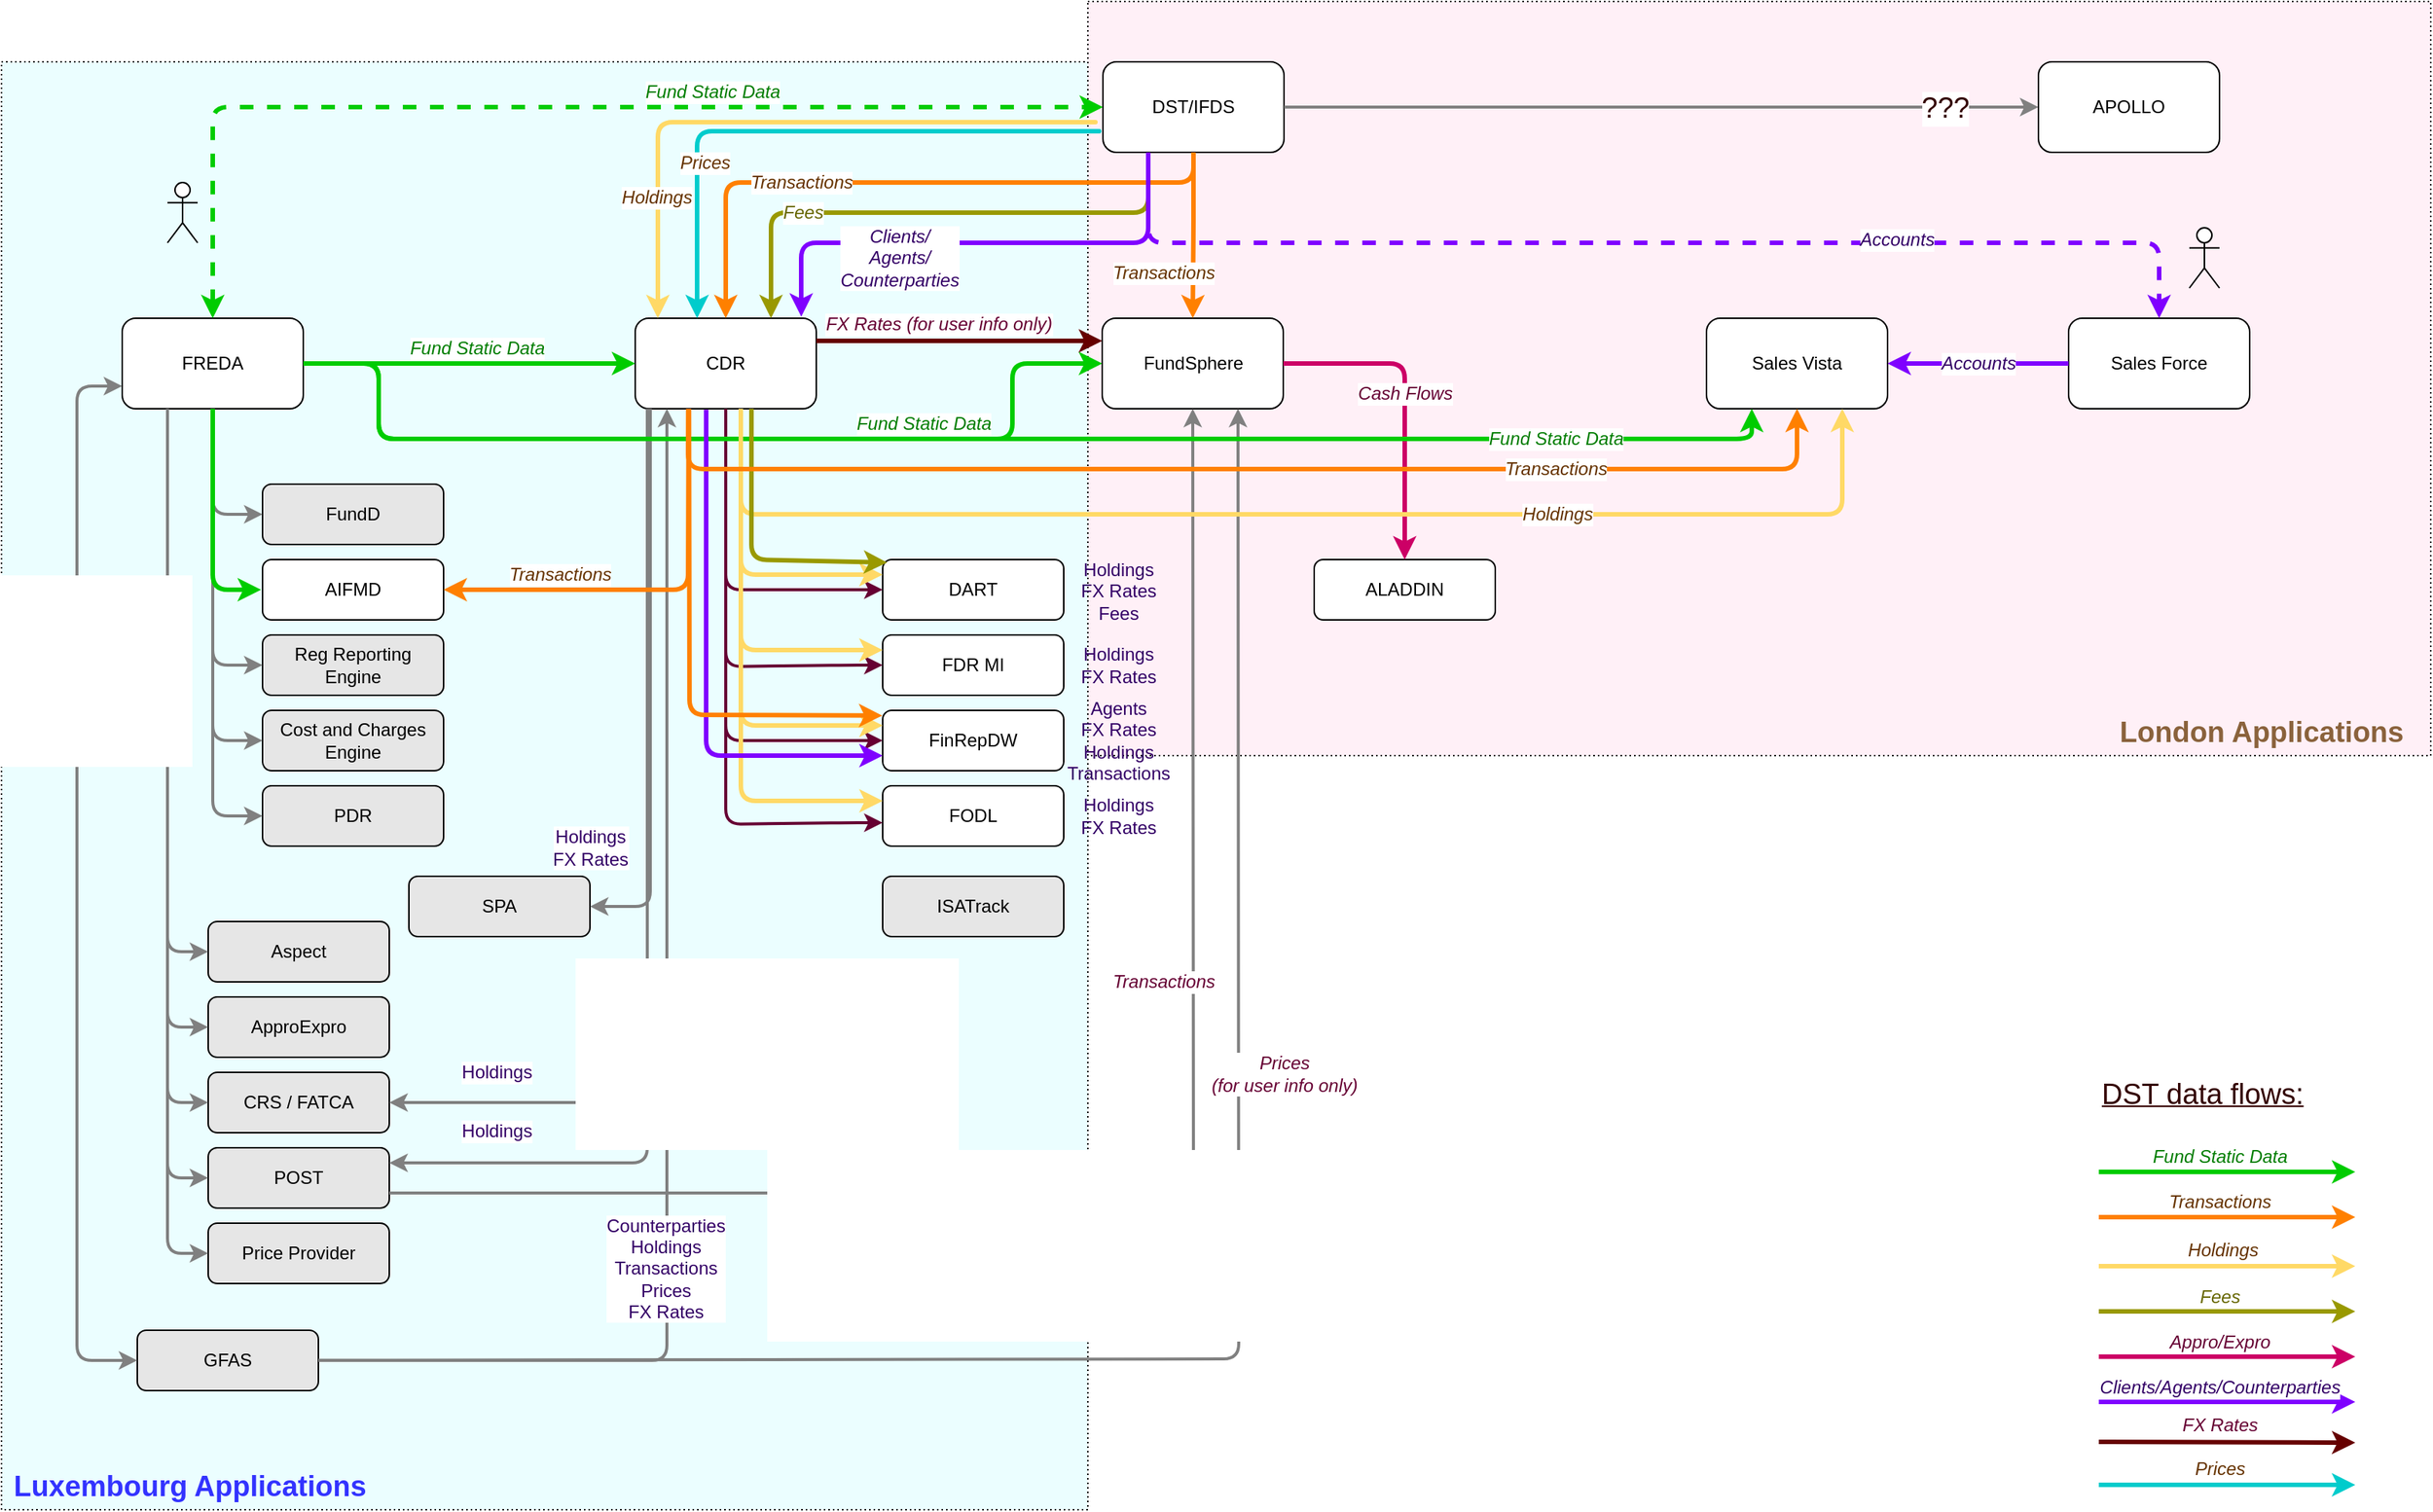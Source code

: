 <mxfile version="11.1.4" type="github"><diagram id="7fvoT28TaTPo_3J3xICQ" name="Page-1"><mxGraphModel dx="1422" dy="747" grid="1" gridSize="10" guides="1" tooltips="1" connect="1" arrows="1" fold="1" page="1" pageScale="1" pageWidth="1654" pageHeight="1169" math="0" shadow="0"><root><mxCell id="0"/><mxCell id="1" parent="0"/><mxCell id="Eq2QitUkcEysFyVt-IN0-27" value="" style="rounded=0;whiteSpace=wrap;html=1;labelBackgroundColor=none;fillColor=#FFF0F7;dashed=1;dashPattern=1 2;align=left;" parent="1" vertex="1"><mxGeometry x="750" width="890" height="500" as="geometry"/></mxCell><mxCell id="Eq2QitUkcEysFyVt-IN0-16" value="" style="rounded=0;whiteSpace=wrap;html=1;labelBackgroundColor=none;fillColor=#EBFEFF;dashed=1;dashPattern=1 2;align=left;" parent="1" vertex="1"><mxGeometry x="30" y="40" width="720" height="960" as="geometry"/></mxCell><mxCell id="8V5D3PlpVcLrM9JH51gs-1" value="DST/IFDS" style="rounded=1;whiteSpace=wrap;html=1;" parent="1" vertex="1"><mxGeometry x="760" y="40" width="120" height="60" as="geometry"/></mxCell><mxCell id="8V5D3PlpVcLrM9JH51gs-2" value="FREDA" style="rounded=1;whiteSpace=wrap;html=1;" parent="1" vertex="1"><mxGeometry x="110" y="210" width="120" height="60" as="geometry"/></mxCell><mxCell id="8V5D3PlpVcLrM9JH51gs-3" value="CDR" style="rounded=1;whiteSpace=wrap;html=1;" parent="1" vertex="1"><mxGeometry x="450" y="210" width="120" height="60" as="geometry"/></mxCell><mxCell id="8V5D3PlpVcLrM9JH51gs-4" value="FundSphere" style="rounded=1;whiteSpace=wrap;html=1;" parent="1" vertex="1"><mxGeometry x="759.5" y="210" width="120" height="60" as="geometry"/></mxCell><mxCell id="8V5D3PlpVcLrM9JH51gs-5" value="Sales Vista" style="rounded=1;whiteSpace=wrap;html=1;" parent="1" vertex="1"><mxGeometry x="1160" y="210" width="120" height="60" as="geometry"/></mxCell><mxCell id="8V5D3PlpVcLrM9JH51gs-8" value="" style="endArrow=classic;html=1;strokeColor=#00CC00;strokeWidth=3;" parent="1" edge="1"><mxGeometry width="50" height="50" relative="1" as="geometry"><mxPoint x="1420" y="776" as="sourcePoint"/><mxPoint x="1590" y="776" as="targetPoint"/></mxGeometry></mxCell><mxCell id="8V5D3PlpVcLrM9JH51gs-9" value="Fund Static Data" style="text;html=1;resizable=0;points=[];align=center;verticalAlign=middle;labelBackgroundColor=#ffffff;fontColor=#007D00;fontStyle=2" parent="8V5D3PlpVcLrM9JH51gs-8" vertex="1" connectable="0"><mxGeometry x="0.396" y="6" relative="1" as="geometry"><mxPoint x="-39" y="-4" as="offset"/></mxGeometry></mxCell><mxCell id="8V5D3PlpVcLrM9JH51gs-10" value="" style="endArrow=classic;html=1;strokeColor=#00CC00;strokeWidth=3;entryX=0;entryY=0.5;entryDx=0;entryDy=0;exitX=0.5;exitY=0;exitDx=0;exitDy=0;startArrow=classic;startFill=1;dashed=1;" parent="1" source="8V5D3PlpVcLrM9JH51gs-2" target="8V5D3PlpVcLrM9JH51gs-1" edge="1"><mxGeometry width="50" height="50" relative="1" as="geometry"><mxPoint x="210" y="80" as="sourcePoint"/><mxPoint x="380" y="80" as="targetPoint"/><Array as="points"><mxPoint x="170" y="70"/></Array></mxGeometry></mxCell><mxCell id="8V5D3PlpVcLrM9JH51gs-11" value="Fund Static Data" style="text;html=1;resizable=0;points=[];align=center;verticalAlign=middle;labelBackgroundColor=#ffffff;fontColor=#007D00;fontStyle=2" parent="8V5D3PlpVcLrM9JH51gs-10" vertex="1" connectable="0"><mxGeometry x="0.396" y="6" relative="1" as="geometry"><mxPoint x="-39" y="-4" as="offset"/></mxGeometry></mxCell><mxCell id="8V5D3PlpVcLrM9JH51gs-12" value="" style="endArrow=classic;html=1;strokeColor=#FF8000;strokeWidth=3;" parent="1" edge="1"><mxGeometry width="50" height="50" relative="1" as="geometry"><mxPoint x="1420" y="806" as="sourcePoint"/><mxPoint x="1590" y="806" as="targetPoint"/></mxGeometry></mxCell><mxCell id="8V5D3PlpVcLrM9JH51gs-13" value="Transactions" style="text;html=1;resizable=0;points=[];align=center;verticalAlign=middle;labelBackgroundColor=#ffffff;fontColor=#663300;fontStyle=2" parent="8V5D3PlpVcLrM9JH51gs-12" vertex="1" connectable="0"><mxGeometry x="0.396" y="6" relative="1" as="geometry"><mxPoint x="-39" y="-4" as="offset"/></mxGeometry></mxCell><mxCell id="8V5D3PlpVcLrM9JH51gs-14" value="" style="endArrow=classic;html=1;strokeColor=#999900;strokeWidth=3;" parent="1" edge="1"><mxGeometry width="50" height="50" relative="1" as="geometry"><mxPoint x="1420" y="868.5" as="sourcePoint"/><mxPoint x="1590" y="868.5" as="targetPoint"/></mxGeometry></mxCell><mxCell id="8V5D3PlpVcLrM9JH51gs-15" value="Fees" style="text;html=1;resizable=0;points=[];align=center;verticalAlign=middle;labelBackgroundColor=#ffffff;fontColor=#666600;fontStyle=2" parent="8V5D3PlpVcLrM9JH51gs-14" vertex="1" connectable="0"><mxGeometry x="0.396" y="6" relative="1" as="geometry"><mxPoint x="-39" y="-4" as="offset"/></mxGeometry></mxCell><mxCell id="8V5D3PlpVcLrM9JH51gs-16" value="" style="endArrow=classic;html=1;strokeColor=#CC0066;strokeWidth=3;" parent="1" edge="1"><mxGeometry width="50" height="50" relative="1" as="geometry"><mxPoint x="1420" y="898.5" as="sourcePoint"/><mxPoint x="1590" y="898.5" as="targetPoint"/></mxGeometry></mxCell><mxCell id="8V5D3PlpVcLrM9JH51gs-17" value="Appro/Expro" style="text;html=1;resizable=0;points=[];align=center;verticalAlign=middle;labelBackgroundColor=#ffffff;fontColor=#660033;fontStyle=2" parent="8V5D3PlpVcLrM9JH51gs-16" vertex="1" connectable="0"><mxGeometry x="0.396" y="6" relative="1" as="geometry"><mxPoint x="-39" y="-4" as="offset"/></mxGeometry></mxCell><mxCell id="8V5D3PlpVcLrM9JH51gs-18" value="" style="endArrow=classic;html=1;strokeColor=#7F00FF;strokeWidth=3;" parent="1" edge="1"><mxGeometry width="50" height="50" relative="1" as="geometry"><mxPoint x="1420" y="928.5" as="sourcePoint"/><mxPoint x="1590" y="928.5" as="targetPoint"/></mxGeometry></mxCell><mxCell id="8V5D3PlpVcLrM9JH51gs-19" value="Clients/Agents/Counterparties" style="text;html=1;resizable=0;points=[];align=center;verticalAlign=middle;labelBackgroundColor=#ffffff;fontColor=#330066;fontStyle=2" parent="8V5D3PlpVcLrM9JH51gs-18" vertex="1" connectable="0"><mxGeometry x="0.396" y="6" relative="1" as="geometry"><mxPoint x="-39" y="-4" as="offset"/></mxGeometry></mxCell><mxCell id="8V5D3PlpVcLrM9JH51gs-20" value="" style="endArrow=classic;html=1;strokeColor=#00CC00;strokeWidth=3;entryX=0;entryY=0.5;entryDx=0;entryDy=0;" parent="1" target="8V5D3PlpVcLrM9JH51gs-3" edge="1"><mxGeometry width="50" height="50" relative="1" as="geometry"><mxPoint x="230" y="240" as="sourcePoint"/><mxPoint x="400" y="240" as="targetPoint"/></mxGeometry></mxCell><mxCell id="8V5D3PlpVcLrM9JH51gs-21" value="Fund Static Data" style="text;html=1;resizable=0;points=[];align=center;verticalAlign=middle;labelBackgroundColor=#ffffff;fontColor=#007D00;fontStyle=2" parent="8V5D3PlpVcLrM9JH51gs-20" vertex="1" connectable="0"><mxGeometry x="0.396" y="6" relative="1" as="geometry"><mxPoint x="-39" y="-4" as="offset"/></mxGeometry></mxCell><mxCell id="8V5D3PlpVcLrM9JH51gs-22" value="FundD" style="rounded=1;whiteSpace=wrap;html=1;fillColor=#E6E6E6;" parent="1" vertex="1"><mxGeometry x="203" y="320" width="120" height="40" as="geometry"/></mxCell><mxCell id="8V5D3PlpVcLrM9JH51gs-23" value="AIFMD" style="rounded=1;whiteSpace=wrap;html=1;" parent="1" vertex="1"><mxGeometry x="203" y="370" width="120" height="40" as="geometry"/></mxCell><mxCell id="8V5D3PlpVcLrM9JH51gs-24" value="Reg Reporting Engine" style="rounded=1;whiteSpace=wrap;html=1;fillColor=#E6E6E6;" parent="1" vertex="1"><mxGeometry x="203" y="420" width="120" height="40" as="geometry"/></mxCell><mxCell id="8V5D3PlpVcLrM9JH51gs-25" value="Cost and Charges Engine" style="rounded=1;whiteSpace=wrap;html=1;fillColor=#E6E6E6;" parent="1" vertex="1"><mxGeometry x="203" y="470" width="120" height="40" as="geometry"/></mxCell><mxCell id="8V5D3PlpVcLrM9JH51gs-26" value="GFAS" style="rounded=1;whiteSpace=wrap;html=1;fillColor=#E6E6E6;" parent="1" vertex="1"><mxGeometry x="120" y="881" width="120" height="40" as="geometry"/></mxCell><mxCell id="5iweKN6H6So9JDwH74hl-1" value="Aspect" style="rounded=1;whiteSpace=wrap;html=1;fillColor=#E6E6E6;" parent="1" vertex="1"><mxGeometry x="167" y="610" width="120" height="40" as="geometry"/></mxCell><mxCell id="5iweKN6H6So9JDwH74hl-2" value="ApproExpro" style="rounded=1;whiteSpace=wrap;html=1;fillColor=#E6E6E6;" parent="1" vertex="1"><mxGeometry x="167" y="660" width="120" height="40" as="geometry"/></mxCell><mxCell id="5iweKN6H6So9JDwH74hl-3" value="POST" style="rounded=1;whiteSpace=wrap;html=1;fillColor=#E6E6E6;" parent="1" vertex="1"><mxGeometry x="167" y="760" width="120" height="40" as="geometry"/></mxCell><mxCell id="5iweKN6H6So9JDwH74hl-4" value="CRS / FATCA" style="rounded=1;whiteSpace=wrap;html=1;fillColor=#E6E6E6;" parent="1" vertex="1"><mxGeometry x="167" y="710" width="120" height="40" as="geometry"/></mxCell><mxCell id="5iweKN6H6So9JDwH74hl-5" value="Price Provider" style="rounded=1;whiteSpace=wrap;html=1;fillColor=#E6E6E6;" parent="1" vertex="1"><mxGeometry x="167" y="810" width="120" height="40" as="geometry"/></mxCell><mxCell id="5iweKN6H6So9JDwH74hl-6" value="" style="endArrow=classic;html=1;strokeColor=#808080;strokeWidth=2;exitX=0.25;exitY=1;exitDx=0;exitDy=0;entryX=0;entryY=0.5;entryDx=0;entryDy=0;" parent="1" source="8V5D3PlpVcLrM9JH51gs-2" target="5iweKN6H6So9JDwH74hl-5" edge="1"><mxGeometry width="50" height="50" relative="1" as="geometry"><mxPoint x="25" y="530" as="sourcePoint"/><mxPoint x="110" y="670" as="targetPoint"/><Array as="points"><mxPoint x="140" y="830"/></Array></mxGeometry></mxCell><mxCell id="5iweKN6H6So9JDwH74hl-8" value="" style="endArrow=classic;html=1;strokeColor=#808080;strokeWidth=2;entryX=0;entryY=0.5;entryDx=0;entryDy=0;exitX=0.25;exitY=1;exitDx=0;exitDy=0;" parent="1" source="8V5D3PlpVcLrM9JH51gs-2" target="5iweKN6H6So9JDwH74hl-3" edge="1"><mxGeometry width="50" height="50" relative="1" as="geometry"><mxPoint x="110" y="260" as="sourcePoint"/><mxPoint x="140" y="785" as="targetPoint"/><Array as="points"><mxPoint x="140" y="780"/></Array></mxGeometry></mxCell><mxCell id="5iweKN6H6So9JDwH74hl-9" value="" style="endArrow=classic;html=1;strokeColor=#808080;strokeWidth=2;entryX=0;entryY=0.5;entryDx=0;entryDy=0;exitX=0.25;exitY=1;exitDx=0;exitDy=0;" parent="1" source="8V5D3PlpVcLrM9JH51gs-2" target="5iweKN6H6So9JDwH74hl-4" edge="1"><mxGeometry width="50" height="50" relative="1" as="geometry"><mxPoint x="110" y="260" as="sourcePoint"/><mxPoint x="140" y="730" as="targetPoint"/><Array as="points"><mxPoint x="140" y="730"/></Array></mxGeometry></mxCell><mxCell id="5iweKN6H6So9JDwH74hl-10" value="" style="endArrow=classic;html=1;strokeColor=#808080;strokeWidth=2;entryX=0;entryY=0.5;entryDx=0;entryDy=0;exitX=0.25;exitY=1;exitDx=0;exitDy=0;" parent="1" source="8V5D3PlpVcLrM9JH51gs-2" target="5iweKN6H6So9JDwH74hl-2" edge="1"><mxGeometry width="50" height="50" relative="1" as="geometry"><mxPoint x="110" y="260" as="sourcePoint"/><mxPoint x="140" y="680" as="targetPoint"/><Array as="points"><mxPoint x="140" y="680"/></Array></mxGeometry></mxCell><mxCell id="5iweKN6H6So9JDwH74hl-11" value="" style="endArrow=classic;html=1;strokeColor=#808080;strokeWidth=2;entryX=0;entryY=0.5;entryDx=0;entryDy=0;exitX=0.25;exitY=1;exitDx=0;exitDy=0;" parent="1" source="8V5D3PlpVcLrM9JH51gs-2" target="5iweKN6H6So9JDwH74hl-1" edge="1"><mxGeometry width="50" height="50" relative="1" as="geometry"><mxPoint x="124" y="268" as="sourcePoint"/><mxPoint x="140" y="630" as="targetPoint"/><Array as="points"><mxPoint x="140" y="630"/></Array></mxGeometry></mxCell><mxCell id="5iweKN6H6So9JDwH74hl-12" value="" style="endArrow=classic;html=1;strokeColor=#808080;strokeWidth=2;exitX=0;exitY=0.75;exitDx=0;exitDy=0;entryX=0;entryY=0.5;entryDx=0;entryDy=0;startArrow=classic;startFill=1;" parent="1" source="8V5D3PlpVcLrM9JH51gs-2" target="8V5D3PlpVcLrM9JH51gs-26" edge="1"><mxGeometry width="50" height="50" relative="1" as="geometry"><mxPoint x="129" y="9" as="sourcePoint"/><mxPoint x="159" y="584" as="targetPoint"/><Array as="points"><mxPoint x="80" y="255"/><mxPoint x="80" y="901"/></Array></mxGeometry></mxCell><mxCell id="bAW9GQHOufhdjREwHraS-1" value="" style="endArrow=classic;html=1;strokeColor=#808080;strokeWidth=2;entryX=0;entryY=0.5;entryDx=0;entryDy=0;exitX=0.5;exitY=1;exitDx=0;exitDy=0;" parent="1" source="8V5D3PlpVcLrM9JH51gs-2" target="8V5D3PlpVcLrM9JH51gs-22" edge="1"><mxGeometry width="50" height="50" relative="1" as="geometry"><mxPoint x="170" y="275" as="sourcePoint"/><mxPoint x="200" y="645" as="targetPoint"/><Array as="points"><mxPoint x="170" y="340"/></Array></mxGeometry></mxCell><mxCell id="bAW9GQHOufhdjREwHraS-3" value="" style="endArrow=classic;html=1;strokeColor=#808080;strokeWidth=2;entryX=0;entryY=0.5;entryDx=0;entryDy=0;exitX=0.5;exitY=1;exitDx=0;exitDy=0;" parent="1" source="8V5D3PlpVcLrM9JH51gs-2" target="8V5D3PlpVcLrM9JH51gs-24" edge="1"><mxGeometry width="50" height="50" relative="1" as="geometry"><mxPoint x="180" y="280" as="sourcePoint"/><mxPoint x="213" y="350" as="targetPoint"/><Array as="points"><mxPoint x="170" y="440"/></Array></mxGeometry></mxCell><mxCell id="bAW9GQHOufhdjREwHraS-4" value="" style="endArrow=classic;html=1;strokeColor=#808080;strokeWidth=2;entryX=0;entryY=0.5;entryDx=0;entryDy=0;" parent="1" target="8V5D3PlpVcLrM9JH51gs-25" edge="1"><mxGeometry width="50" height="50" relative="1" as="geometry"><mxPoint x="170" y="270" as="sourcePoint"/><mxPoint x="223" y="360" as="targetPoint"/><Array as="points"><mxPoint x="170" y="490"/></Array></mxGeometry></mxCell><mxCell id="bAW9GQHOufhdjREwHraS-6" value="" style="endArrow=classic;html=1;strokeColor=#FF8000;strokeWidth=3;exitX=0.5;exitY=1;exitDx=0;exitDy=0;entryX=0.5;entryY=0;entryDx=0;entryDy=0;" parent="1" source="8V5D3PlpVcLrM9JH51gs-1" target="8V5D3PlpVcLrM9JH51gs-3" edge="1"><mxGeometry width="50" height="50" relative="1" as="geometry"><mxPoint x="710" y="493" as="sourcePoint"/><mxPoint x="880" y="493" as="targetPoint"/><Array as="points"><mxPoint x="820" y="120"/><mxPoint x="640" y="120"/><mxPoint x="510" y="120"/></Array></mxGeometry></mxCell><mxCell id="bAW9GQHOufhdjREwHraS-7" value="Transactions" style="text;html=1;resizable=0;points=[];align=center;verticalAlign=middle;labelBackgroundColor=#ffffff;fontColor=#663300;fontStyle=2" parent="bAW9GQHOufhdjREwHraS-6" vertex="1" connectable="0"><mxGeometry x="0.396" y="6" relative="1" as="geometry"><mxPoint x="13" y="-6" as="offset"/></mxGeometry></mxCell><mxCell id="bAW9GQHOufhdjREwHraS-8" value="" style="endArrow=classic;html=1;strokeColor=#999900;strokeWidth=3;exitX=0.25;exitY=1;exitDx=0;exitDy=0;entryX=0.75;entryY=0;entryDx=0;entryDy=0;" parent="1" source="8V5D3PlpVcLrM9JH51gs-1" target="8V5D3PlpVcLrM9JH51gs-3" edge="1"><mxGeometry width="50" height="50" relative="1" as="geometry"><mxPoint x="580" y="170" as="sourcePoint"/><mxPoint x="750" y="170" as="targetPoint"/><Array as="points"><mxPoint x="790" y="140"/><mxPoint x="540" y="140"/></Array></mxGeometry></mxCell><mxCell id="bAW9GQHOufhdjREwHraS-9" value="Fees" style="text;html=1;resizable=0;points=[];align=center;verticalAlign=middle;labelBackgroundColor=#ffffff;fontColor=#666600;fontStyle=2" parent="bAW9GQHOufhdjREwHraS-8" vertex="1" connectable="0"><mxGeometry x="0.396" y="6" relative="1" as="geometry"><mxPoint x="-18" y="-6" as="offset"/></mxGeometry></mxCell><mxCell id="bAW9GQHOufhdjREwHraS-10" value="" style="endArrow=classic;html=1;strokeColor=#7F00FF;strokeWidth=3;exitX=0.25;exitY=1;exitDx=0;exitDy=0;entryX=0.917;entryY=-0.017;entryDx=0;entryDy=0;entryPerimeter=0;" parent="1" source="8V5D3PlpVcLrM9JH51gs-1" target="8V5D3PlpVcLrM9JH51gs-3" edge="1"><mxGeometry width="50" height="50" relative="1" as="geometry"><mxPoint x="600" y="320" as="sourcePoint"/><mxPoint x="770" y="320" as="targetPoint"/><Array as="points"><mxPoint x="790" y="160"/><mxPoint x="560" y="160"/></Array></mxGeometry></mxCell><mxCell id="bAW9GQHOufhdjREwHraS-11" value="Clients/&lt;br&gt;Agents/&lt;br&gt;Counterparties" style="text;html=1;resizable=0;points=[];align=center;verticalAlign=middle;labelBackgroundColor=#ffffff;fontColor=#330066;fontStyle=2" parent="bAW9GQHOufhdjREwHraS-10" vertex="1" connectable="0"><mxGeometry x="0.396" y="6" relative="1" as="geometry"><mxPoint x="11" y="4" as="offset"/></mxGeometry></mxCell><mxCell id="bAW9GQHOufhdjREwHraS-13" value="" style="endArrow=classic;html=1;strokeColor=#FF8000;strokeWidth=3;exitX=0.5;exitY=1;exitDx=0;exitDy=0;entryX=0.5;entryY=0;entryDx=0;entryDy=0;" parent="1" source="8V5D3PlpVcLrM9JH51gs-1" target="8V5D3PlpVcLrM9JH51gs-4" edge="1"><mxGeometry width="50" height="50" relative="1" as="geometry"><mxPoint x="1196.5" y="100" as="sourcePoint"/><mxPoint x="886.5" y="210" as="targetPoint"/><Array as="points"><mxPoint x="820" y="130"/><mxPoint x="820" y="150"/></Array></mxGeometry></mxCell><mxCell id="bAW9GQHOufhdjREwHraS-14" value="Transactions" style="text;html=1;resizable=0;points=[];align=center;verticalAlign=middle;labelBackgroundColor=#ffffff;fontColor=#663300;fontStyle=2" parent="bAW9GQHOufhdjREwHraS-13" vertex="1" connectable="0"><mxGeometry x="0.396" y="6" relative="1" as="geometry"><mxPoint x="-26" y="3" as="offset"/></mxGeometry></mxCell><mxCell id="bAW9GQHOufhdjREwHraS-19" value="" style="endArrow=classic;html=1;strokeColor=#808080;strokeWidth=2;entryX=0.5;entryY=1;entryDx=0;entryDy=0;exitX=1;exitY=0.75;exitDx=0;exitDy=0;" parent="1" source="5iweKN6H6So9JDwH74hl-3" target="8V5D3PlpVcLrM9JH51gs-4" edge="1"><mxGeometry width="50" height="50" relative="1" as="geometry"><mxPoint x="297" y="800" as="sourcePoint"/><mxPoint x="826.5" y="300" as="targetPoint"/><Array as="points"><mxPoint x="820" y="790"/></Array></mxGeometry></mxCell><mxCell id="bAW9GQHOufhdjREwHraS-20" value="Transactions" style="text;html=1;resizable=0;points=[];align=center;verticalAlign=middle;labelBackgroundColor=#ffffff;fontColor=#660033;fontStyle=2" parent="bAW9GQHOufhdjREwHraS-19" vertex="1" connectable="0"><mxGeometry x="0.396" y="6" relative="1" as="geometry"><mxPoint x="-14" y="62" as="offset"/></mxGeometry></mxCell><mxCell id="bAW9GQHOufhdjREwHraS-21" value="" style="endArrow=classic;html=1;strokeColor=#00CC00;strokeWidth=3;entryX=0;entryY=0.5;entryDx=0;entryDy=0;exitX=1;exitY=0.5;exitDx=0;exitDy=0;" parent="1" source="8V5D3PlpVcLrM9JH51gs-2" target="8V5D3PlpVcLrM9JH51gs-4" edge="1"><mxGeometry width="50" height="50" relative="1" as="geometry"><mxPoint x="250" y="290" as="sourcePoint"/><mxPoint x="470" y="280" as="targetPoint"/><Array as="points"><mxPoint x="280" y="240"/><mxPoint x="280" y="290"/><mxPoint x="700" y="290"/><mxPoint x="700" y="240"/></Array></mxGeometry></mxCell><mxCell id="bAW9GQHOufhdjREwHraS-22" value="Fund Static Data" style="text;html=1;resizable=0;points=[];align=center;verticalAlign=middle;labelBackgroundColor=#ffffff;fontColor=#007D00;fontStyle=2" parent="bAW9GQHOufhdjREwHraS-21" vertex="1" connectable="0"><mxGeometry x="0.396" y="6" relative="1" as="geometry"><mxPoint x="21" y="-4" as="offset"/></mxGeometry></mxCell><mxCell id="bAW9GQHOufhdjREwHraS-23" value="" style="endArrow=classic;html=1;strokeColor=#00CCCC;strokeWidth=3;entryX=0.342;entryY=0;entryDx=0;entryDy=0;entryPerimeter=0;" parent="1" target="8V5D3PlpVcLrM9JH51gs-3" edge="1"><mxGeometry width="50" height="50" relative="1" as="geometry"><mxPoint x="750" y="86" as="sourcePoint"/><mxPoint x="410" y="176" as="targetPoint"/><Array as="points"><mxPoint x="760" y="86"/><mxPoint x="750" y="86"/><mxPoint x="570" y="86"/><mxPoint x="491" y="86"/></Array></mxGeometry></mxCell><mxCell id="bAW9GQHOufhdjREwHraS-24" value="Prices" style="text;html=1;resizable=0;points=[];align=center;verticalAlign=middle;labelBackgroundColor=#ffffff;fontColor=#663300;fontStyle=2" parent="bAW9GQHOufhdjREwHraS-23" vertex="1" connectable="0"><mxGeometry x="0.396" y="6" relative="1" as="geometry"><mxPoint x="-1" y="18" as="offset"/></mxGeometry></mxCell><mxCell id="bAW9GQHOufhdjREwHraS-25" value="" style="endArrow=classic;html=1;strokeColor=#808080;strokeWidth=2;entryX=0.75;entryY=1;entryDx=0;entryDy=0;" parent="1" source="8V5D3PlpVcLrM9JH51gs-26" target="8V5D3PlpVcLrM9JH51gs-4" edge="1"><mxGeometry width="50" height="50" relative="1" as="geometry"><mxPoint x="250" y="905.5" as="sourcePoint"/><mxPoint x="738" y="594.5" as="targetPoint"/><Array as="points"><mxPoint x="850" y="900"/></Array></mxGeometry></mxCell><mxCell id="bAW9GQHOufhdjREwHraS-26" value="Prices&lt;br&gt;(for user info only)" style="text;html=1;resizable=0;points=[];align=center;verticalAlign=middle;labelBackgroundColor=#ffffff;fontColor=#660033;fontStyle=2" parent="bAW9GQHOufhdjREwHraS-25" vertex="1" connectable="0"><mxGeometry x="0.396" y="6" relative="1" as="geometry"><mxPoint x="35.5" y="66" as="offset"/></mxGeometry></mxCell><mxCell id="bAW9GQHOufhdjREwHraS-27" value="" style="endArrow=classic;html=1;strokeColor=#660000;strokeWidth=3;exitX=1;exitY=0.25;exitDx=0;exitDy=0;entryX=0;entryY=0.25;entryDx=0;entryDy=0;" parent="1" source="8V5D3PlpVcLrM9JH51gs-3" target="8V5D3PlpVcLrM9JH51gs-4" edge="1"><mxGeometry width="50" height="50" relative="1" as="geometry"><mxPoint x="590.5" y="315" as="sourcePoint"/><mxPoint x="590" y="425" as="targetPoint"/></mxGeometry></mxCell><mxCell id="bAW9GQHOufhdjREwHraS-28" value="FX Rates (for user info only)" style="text;html=1;resizable=0;points=[];align=center;verticalAlign=middle;labelBackgroundColor=#ffffff;fontColor=#660033;fontStyle=2" parent="bAW9GQHOufhdjREwHraS-27" vertex="1" connectable="0"><mxGeometry x="0.396" y="6" relative="1" as="geometry"><mxPoint x="-52" y="-5" as="offset"/></mxGeometry></mxCell><mxCell id="bAW9GQHOufhdjREwHraS-30" value="" style="endArrow=classic;html=1;strokeColor=#808080;strokeWidth=2;entryX=1;entryY=0.5;entryDx=0;entryDy=0;exitX=0.067;exitY=1.05;exitDx=0;exitDy=0;exitPerimeter=0;" parent="1" source="8V5D3PlpVcLrM9JH51gs-3" target="5iweKN6H6So9JDwH74hl-4" edge="1"><mxGeometry width="50" height="50" relative="1" as="geometry"><mxPoint x="440" y="360" as="sourcePoint"/><mxPoint x="473" y="580" as="targetPoint"/><Array as="points"><mxPoint x="458" y="730"/></Array></mxGeometry></mxCell><mxCell id="bAW9GQHOufhdjREwHraS-31" value="Holdings" style="text;html=1;resizable=0;points=[];align=center;verticalAlign=middle;labelBackgroundColor=#ffffff;fontColor=#330066;" parent="bAW9GQHOufhdjREwHraS-30" vertex="1" connectable="0"><mxGeometry x="0.023" y="1" relative="1" as="geometry"><mxPoint x="-101" y="116" as="offset"/></mxGeometry></mxCell><mxCell id="bAW9GQHOufhdjREwHraS-32" value="DART" style="rounded=1;whiteSpace=wrap;html=1;" parent="1" vertex="1"><mxGeometry x="614" y="370" width="120" height="40" as="geometry"/></mxCell><mxCell id="bAW9GQHOufhdjREwHraS-33" value="" style="endArrow=classic;html=1;strokeColor=#660033;strokeWidth=2;entryX=0;entryY=0.5;entryDx=0;entryDy=0;exitX=0.5;exitY=1;exitDx=0;exitDy=0;" parent="1" source="8V5D3PlpVcLrM9JH51gs-3" target="bAW9GQHOufhdjREwHraS-32" edge="1"><mxGeometry width="50" height="50" relative="1" as="geometry"><mxPoint x="543" y="260" as="sourcePoint"/><mxPoint x="350" y="720" as="targetPoint"/><Array as="points"><mxPoint x="510" y="390"/></Array></mxGeometry></mxCell><mxCell id="bAW9GQHOufhdjREwHraS-34" value="Holdings&lt;br&gt;FX Rates&lt;br&gt;Fees" style="text;html=1;resizable=0;points=[];align=center;verticalAlign=middle;labelBackgroundColor=none;fontColor=#330066;" parent="bAW9GQHOufhdjREwHraS-33" vertex="1" connectable="0"><mxGeometry x="0.023" y="1" relative="1" as="geometry"><mxPoint x="259" y="6" as="offset"/></mxGeometry></mxCell><mxCell id="bAW9GQHOufhdjREwHraS-35" value="FDR MI" style="rounded=1;whiteSpace=wrap;html=1;" parent="1" vertex="1"><mxGeometry x="614" y="420" width="120" height="40" as="geometry"/></mxCell><mxCell id="bAW9GQHOufhdjREwHraS-36" value="" style="endArrow=classic;html=1;strokeColor=#660033;strokeWidth=2;entryX=0;entryY=0.5;entryDx=0;entryDy=0;" parent="1" target="bAW9GQHOufhdjREwHraS-35" edge="1"><mxGeometry width="50" height="50" relative="1" as="geometry"><mxPoint x="510" y="270" as="sourcePoint"/><mxPoint x="570" y="441" as="targetPoint"/><Array as="points"><mxPoint x="510" y="441"/><mxPoint x="590" y="440"/></Array></mxGeometry></mxCell><mxCell id="bAW9GQHOufhdjREwHraS-37" value="Holdings&lt;br&gt;FX Rates" style="text;html=1;resizable=0;points=[];align=center;verticalAlign=middle;labelBackgroundColor=none;fontColor=#330066;" parent="bAW9GQHOufhdjREwHraS-36" vertex="1" connectable="0"><mxGeometry x="0.023" y="1" relative="1" as="geometry"><mxPoint x="259" y="29" as="offset"/></mxGeometry></mxCell><mxCell id="bAW9GQHOufhdjREwHraS-38" value="FinRepDW" style="rounded=1;whiteSpace=wrap;html=1;" parent="1" vertex="1"><mxGeometry x="614" y="470" width="120" height="40" as="geometry"/></mxCell><mxCell id="bAW9GQHOufhdjREwHraS-39" value="" style="endArrow=classic;html=1;strokeColor=#660033;strokeWidth=2;entryX=0;entryY=0.5;entryDx=0;entryDy=0;" parent="1" target="bAW9GQHOufhdjREwHraS-38" edge="1"><mxGeometry width="50" height="50" relative="1" as="geometry"><mxPoint x="510" y="325" as="sourcePoint"/><mxPoint x="570" y="490" as="targetPoint"/><Array as="points"><mxPoint x="510" y="490"/></Array></mxGeometry></mxCell><mxCell id="bAW9GQHOufhdjREwHraS-40" value="Agents&lt;br&gt;FX Rates&lt;br&gt;Holdings&lt;br&gt;Transactions" style="text;html=1;resizable=0;points=[];align=center;verticalAlign=middle;labelBackgroundColor=none;fontColor=#330066;" parent="bAW9GQHOufhdjREwHraS-39" vertex="1" connectable="0"><mxGeometry x="0.023" y="1" relative="1" as="geometry"><mxPoint x="259" y="27.5" as="offset"/></mxGeometry></mxCell><mxCell id="bAW9GQHOufhdjREwHraS-41" value="FODL" style="rounded=1;whiteSpace=wrap;html=1;" parent="1" vertex="1"><mxGeometry x="614" y="520" width="120" height="40" as="geometry"/></mxCell><mxCell id="bAW9GQHOufhdjREwHraS-42" value="" style="endArrow=classic;html=1;strokeColor=#808080;strokeWidth=2;entryX=1;entryY=0.25;entryDx=0;entryDy=0;" parent="1" target="5iweKN6H6So9JDwH74hl-3" edge="1"><mxGeometry width="50" height="50" relative="1" as="geometry"><mxPoint x="458" y="270" as="sourcePoint"/><mxPoint x="287" y="750" as="targetPoint"/><Array as="points"><mxPoint x="458" y="770"/></Array></mxGeometry></mxCell><mxCell id="bAW9GQHOufhdjREwHraS-43" value="Holdings" style="text;html=1;resizable=0;points=[];align=center;verticalAlign=middle;labelBackgroundColor=#ffffff;fontColor=#330066;" parent="bAW9GQHOufhdjREwHraS-42" vertex="1" connectable="0"><mxGeometry x="0.023" y="1" relative="1" as="geometry"><mxPoint x="-101" y="136" as="offset"/></mxGeometry></mxCell><mxCell id="bAW9GQHOufhdjREwHraS-44" value="SPA" style="rounded=1;whiteSpace=wrap;html=1;fillColor=#E6E6E6;" parent="1" vertex="1"><mxGeometry x="300" y="580" width="120" height="40" as="geometry"/></mxCell><mxCell id="bAW9GQHOufhdjREwHraS-45" value="" style="endArrow=classic;html=1;strokeColor=#808080;strokeWidth=2;entryX=1;entryY=0.5;entryDx=0;entryDy=0;" parent="1" target="bAW9GQHOufhdjREwHraS-44" edge="1"><mxGeometry width="50" height="50" relative="1" as="geometry"><mxPoint x="460" y="270" as="sourcePoint"/><mxPoint x="614" y="730" as="targetPoint"/><Array as="points"><mxPoint x="460" y="600"/></Array></mxGeometry></mxCell><mxCell id="bAW9GQHOufhdjREwHraS-46" value="Holdings&lt;br&gt;FX Rates" style="text;html=1;resizable=0;points=[];align=center;verticalAlign=middle;labelBackgroundColor=#ffffff;fontColor=#330066;" parent="bAW9GQHOufhdjREwHraS-45" vertex="1" connectable="0"><mxGeometry x="0.023" y="1" relative="1" as="geometry"><mxPoint x="-41" y="101" as="offset"/></mxGeometry></mxCell><mxCell id="bAW9GQHOufhdjREwHraS-47" value="" style="endArrow=classic;html=1;strokeColor=#660033;strokeWidth=2;entryX=0;entryY=0.5;entryDx=0;entryDy=0;exitX=0.5;exitY=1;exitDx=0;exitDy=0;" parent="1" source="8V5D3PlpVcLrM9JH51gs-3" edge="1"><mxGeometry width="50" height="50" relative="1" as="geometry"><mxPoint x="510" y="374.5" as="sourcePoint"/><mxPoint x="614" y="544.5" as="targetPoint"/><Array as="points"><mxPoint x="510" y="545.5"/><mxPoint x="590" y="544.5"/></Array></mxGeometry></mxCell><mxCell id="bAW9GQHOufhdjREwHraS-48" value="Holdings&lt;br&gt;FX Rates" style="text;html=1;resizable=0;points=[];align=center;verticalAlign=middle;labelBackgroundColor=none;fontColor=#330066;" parent="bAW9GQHOufhdjREwHraS-47" vertex="1" connectable="0"><mxGeometry x="0.023" y="1" relative="1" as="geometry"><mxPoint x="259" y="76" as="offset"/></mxGeometry></mxCell><mxCell id="bAW9GQHOufhdjREwHraS-51" value="ISATrack" style="rounded=1;whiteSpace=wrap;html=1;fillColor=#E6E6E6;" parent="1" vertex="1"><mxGeometry x="614" y="580" width="120" height="40" as="geometry"/></mxCell><mxCell id="bAW9GQHOufhdjREwHraS-52" value="" style="endArrow=classic;html=1;strokeColor=#808080;strokeWidth=2;entryX=0;entryY=0.5;entryDx=0;entryDy=0;exitX=1;exitY=0.5;exitDx=0;exitDy=0;" parent="1" source="8V5D3PlpVcLrM9JH51gs-1" target="Eq2QitUkcEysFyVt-IN0-33" edge="1"><mxGeometry width="50" height="50" relative="1" as="geometry"><mxPoint x="1124.04" y="271.02" as="sourcePoint"/><mxPoint x="1280" y="600" as="targetPoint"/><Array as="points"/></mxGeometry></mxCell><mxCell id="Eq2QitUkcEysFyVt-IN0-34" value="???" style="text;html=1;resizable=0;points=[];align=center;verticalAlign=middle;labelBackgroundColor=#ffffff;fontSize=19;fontColor=#330000;" parent="bAW9GQHOufhdjREwHraS-52" vertex="1" connectable="0"><mxGeometry x="0.633" y="4" relative="1" as="geometry"><mxPoint x="29.5" y="5" as="offset"/></mxGeometry></mxCell><mxCell id="bAW9GQHOufhdjREwHraS-54" value="PDR" style="rounded=1;whiteSpace=wrap;html=1;fillColor=#E6E6E6;" parent="1" vertex="1"><mxGeometry x="203" y="520" width="120" height="40" as="geometry"/></mxCell><mxCell id="bAW9GQHOufhdjREwHraS-55" value="" style="endArrow=classic;html=1;strokeColor=#808080;strokeWidth=2;entryX=0;entryY=0.5;entryDx=0;entryDy=0;" parent="1" edge="1"><mxGeometry width="50" height="50" relative="1" as="geometry"><mxPoint x="170" y="270" as="sourcePoint"/><mxPoint x="203" y="540" as="targetPoint"/><Array as="points"><mxPoint x="170" y="540"/></Array></mxGeometry></mxCell><mxCell id="bAW9GQHOufhdjREwHraS-56" value="ALADDIN" style="rounded=1;whiteSpace=wrap;html=1;" parent="1" vertex="1"><mxGeometry x="900" y="370" width="120" height="40" as="geometry"/></mxCell><mxCell id="bAW9GQHOufhdjREwHraS-59" value="Sales Force" style="rounded=1;whiteSpace=wrap;html=1;" parent="1" vertex="1"><mxGeometry x="1400" y="210" width="120" height="60" as="geometry"/></mxCell><mxCell id="bAW9GQHOufhdjREwHraS-60" value="" style="endArrow=classic;html=1;strokeColor=#7F00FF;strokeWidth=3;exitX=0.25;exitY=1;exitDx=0;exitDy=0;entryX=0.5;entryY=0;entryDx=0;entryDy=0;dashed=1;" parent="1" source="8V5D3PlpVcLrM9JH51gs-1" target="bAW9GQHOufhdjREwHraS-59" edge="1"><mxGeometry width="50" height="50" relative="1" as="geometry"><mxPoint x="1170" y="90" as="sourcePoint"/><mxPoint x="920" y="200" as="targetPoint"/><Array as="points"><mxPoint x="790" y="160"/><mxPoint x="1460" y="160"/></Array></mxGeometry></mxCell><mxCell id="bAW9GQHOufhdjREwHraS-61" value="Accounts" style="text;html=1;resizable=0;points=[];align=center;verticalAlign=middle;labelBackgroundColor=#ffffff;fontColor=#330066;fontStyle=2" parent="bAW9GQHOufhdjREwHraS-60" vertex="1" connectable="0"><mxGeometry x="0.396" y="6" relative="1" as="geometry"><mxPoint x="11" y="4" as="offset"/></mxGeometry></mxCell><mxCell id="bAW9GQHOufhdjREwHraS-64" value="" style="endArrow=classic;html=1;strokeColor=#808080;strokeWidth=2;entryX=0.175;entryY=1;entryDx=0;entryDy=0;exitX=1;exitY=0.5;exitDx=0;exitDy=0;entryPerimeter=0;" parent="1" source="8V5D3PlpVcLrM9JH51gs-26" target="8V5D3PlpVcLrM9JH51gs-3" edge="1"><mxGeometry width="50" height="50" relative="1" as="geometry"><mxPoint x="-115" y="901.448" as="sourcePoint"/><mxPoint x="494.5" y="270" as="targetPoint"/><Array as="points"><mxPoint x="471" y="901"/></Array></mxGeometry></mxCell><mxCell id="bAW9GQHOufhdjREwHraS-66" value="Counterparties&lt;br&gt;Holdings&lt;br&gt;Transactions&lt;br&gt;Prices&lt;br&gt;FX Rates" style="text;html=1;resizable=0;points=[];align=center;verticalAlign=middle;labelBackgroundColor=#ffffff;fontColor=#330066;" parent="bAW9GQHOufhdjREwHraS-64" vertex="1" connectable="0"><mxGeometry x="-0.424" y="83" relative="1" as="geometry"><mxPoint x="82" y="-44" as="offset"/></mxGeometry></mxCell><mxCell id="bAW9GQHOufhdjREwHraS-67" value="" style="endArrow=classic;html=1;strokeColor=#FFD966;strokeWidth=3;entryX=0.125;entryY=0;entryDx=0;entryDy=0;entryPerimeter=0;" parent="1" target="8V5D3PlpVcLrM9JH51gs-3" edge="1"><mxGeometry width="50" height="50" relative="1" as="geometry"><mxPoint x="694.5" y="80" as="sourcePoint"/><mxPoint x="435.54" y="204" as="targetPoint"/><Array as="points"><mxPoint x="760" y="80"/><mxPoint x="694.5" y="80"/><mxPoint x="514.5" y="80"/><mxPoint x="465" y="80"/></Array></mxGeometry></mxCell><mxCell id="bAW9GQHOufhdjREwHraS-68" value="Holdings" style="text;html=1;resizable=0;points=[];align=center;verticalAlign=middle;labelBackgroundColor=#ffffff;fontColor=#663300;fontStyle=2" parent="bAW9GQHOufhdjREwHraS-67" vertex="1" connectable="0"><mxGeometry x="0.396" y="6" relative="1" as="geometry"><mxPoint x="-19.5" y="44" as="offset"/></mxGeometry></mxCell><mxCell id="bAW9GQHOufhdjREwHraS-69" value="" style="endArrow=classic;html=1;strokeColor=#CC0066;strokeWidth=3;exitX=1;exitY=0.5;exitDx=0;exitDy=0;entryX=0.5;entryY=0;entryDx=0;entryDy=0;" parent="1" source="8V5D3PlpVcLrM9JH51gs-4" target="bAW9GQHOufhdjREwHraS-56" edge="1"><mxGeometry width="50" height="50" relative="1" as="geometry"><mxPoint x="940.5" y="230" as="sourcePoint"/><mxPoint x="940" y="340" as="targetPoint"/><Array as="points"><mxPoint x="960" y="240"/></Array></mxGeometry></mxCell><mxCell id="bAW9GQHOufhdjREwHraS-70" value="Cash Flows" style="text;html=1;resizable=0;points=[];align=center;verticalAlign=middle;labelBackgroundColor=#ffffff;fontColor=#660033;fontStyle=2" parent="bAW9GQHOufhdjREwHraS-69" vertex="1" connectable="0"><mxGeometry x="0.396" y="6" relative="1" as="geometry"><mxPoint x="-6" y="-46.5" as="offset"/></mxGeometry></mxCell><mxCell id="bAW9GQHOufhdjREwHraS-73" value="" style="endArrow=classic;html=1;strokeColor=#00CC00;strokeWidth=3;entryX=0.25;entryY=1;entryDx=0;entryDy=0;exitX=1;exitY=0.5;exitDx=0;exitDy=0;" parent="1" source="8V5D3PlpVcLrM9JH51gs-2" target="8V5D3PlpVcLrM9JH51gs-5" edge="1"><mxGeometry width="50" height="50" relative="1" as="geometry"><mxPoint x="240" y="240" as="sourcePoint"/><mxPoint x="1219.5" y="440" as="targetPoint"/><Array as="points"><mxPoint x="280" y="240"/><mxPoint x="280" y="290"/><mxPoint x="1190" y="290"/></Array></mxGeometry></mxCell><mxCell id="bAW9GQHOufhdjREwHraS-74" value="Fund Static Data" style="text;html=1;resizable=0;points=[];align=center;verticalAlign=middle;labelBackgroundColor=#ffffff;fontColor=#007D00;fontStyle=2" parent="bAW9GQHOufhdjREwHraS-73" vertex="1" connectable="0"><mxGeometry x="0.396" y="6" relative="1" as="geometry"><mxPoint x="161" y="6" as="offset"/></mxGeometry></mxCell><mxCell id="bAW9GQHOufhdjREwHraS-77" value="" style="endArrow=classic;html=1;strokeColor=#FFD966;strokeWidth=3;entryX=0.75;entryY=1;entryDx=0;entryDy=0;" parent="1" target="8V5D3PlpVcLrM9JH51gs-5" edge="1"><mxGeometry width="50" height="50" relative="1" as="geometry"><mxPoint x="520" y="270" as="sourcePoint"/><mxPoint x="1250" y="490" as="targetPoint"/><Array as="points"><mxPoint x="520" y="270"/><mxPoint x="520" y="340"/><mxPoint x="1250" y="340"/></Array></mxGeometry></mxCell><mxCell id="bAW9GQHOufhdjREwHraS-78" value="Holdings" style="text;html=1;resizable=0;points=[];align=center;verticalAlign=middle;labelBackgroundColor=#ffffff;fontColor=#663300;fontStyle=2" parent="bAW9GQHOufhdjREwHraS-77" vertex="1" connectable="0"><mxGeometry x="0.396" y="6" relative="1" as="geometry"><mxPoint x="3" y="6" as="offset"/></mxGeometry></mxCell><mxCell id="bAW9GQHOufhdjREwHraS-83" value="" style="endArrow=none;html=1;strokeColor=#FFD966;strokeWidth=3;entryX=1;entryY=0.75;entryDx=0;entryDy=0;startArrow=classic;startFill=1;endFill=0;" parent="1" edge="1"><mxGeometry width="50" height="50" relative="1" as="geometry"><mxPoint x="1590" y="838.5" as="sourcePoint"/><mxPoint x="1420" y="838.5" as="targetPoint"/><Array as="points"><mxPoint x="1440" y="838.5"/></Array></mxGeometry></mxCell><mxCell id="bAW9GQHOufhdjREwHraS-84" value="Holdings" style="text;html=1;resizable=0;points=[];align=center;verticalAlign=middle;labelBackgroundColor=#ffffff;fontColor=#663300;fontStyle=2" parent="bAW9GQHOufhdjREwHraS-83" vertex="1" connectable="0"><mxGeometry x="0.396" y="6" relative="1" as="geometry"><mxPoint x="30" y="-17" as="offset"/></mxGeometry></mxCell><mxCell id="bAW9GQHOufhdjREwHraS-85" value="" style="endArrow=classic;html=1;strokeColor=#660000;strokeWidth=3;exitX=1;exitY=0.25;exitDx=0;exitDy=0;" parent="1" edge="1"><mxGeometry width="50" height="50" relative="1" as="geometry"><mxPoint x="1420" y="955" as="sourcePoint"/><mxPoint x="1590" y="955.5" as="targetPoint"/></mxGeometry></mxCell><mxCell id="bAW9GQHOufhdjREwHraS-86" value="FX Rates" style="text;html=1;resizable=0;points=[];align=center;verticalAlign=middle;labelBackgroundColor=#ffffff;fontColor=#660033;fontStyle=2" parent="bAW9GQHOufhdjREwHraS-85" vertex="1" connectable="0"><mxGeometry x="0.396" y="6" relative="1" as="geometry"><mxPoint x="-39" y="-6" as="offset"/></mxGeometry></mxCell><mxCell id="bAW9GQHOufhdjREwHraS-87" value="" style="endArrow=classic;html=1;strokeColor=#00CCCC;strokeWidth=3;" parent="1" edge="1"><mxGeometry width="50" height="50" relative="1" as="geometry"><mxPoint x="1420" y="983.5" as="sourcePoint"/><mxPoint x="1590" y="983.5" as="targetPoint"/><Array as="points"><mxPoint x="1420" y="983.5"/></Array></mxGeometry></mxCell><mxCell id="bAW9GQHOufhdjREwHraS-88" value="Prices" style="text;html=1;resizable=0;points=[];align=center;verticalAlign=middle;labelBackgroundColor=#ffffff;fontColor=#663300;fontStyle=2" parent="bAW9GQHOufhdjREwHraS-87" vertex="1" connectable="0"><mxGeometry x="0.396" y="6" relative="1" as="geometry"><mxPoint x="-39" y="-5" as="offset"/></mxGeometry></mxCell><mxCell id="bAW9GQHOufhdjREwHraS-89" value="" style="shape=umlActor;verticalLabelPosition=bottom;labelBackgroundColor=#ffffff;verticalAlign=top;html=1;outlineConnect=0;fontColor=#330066;" parent="1" vertex="1"><mxGeometry x="140" y="120" width="20" height="40" as="geometry"/></mxCell><mxCell id="Eq2QitUkcEysFyVt-IN0-1" value="" style="endArrow=classic;html=1;strokeColor=#FFD966;strokeWidth=3;entryX=0;entryY=0.25;entryDx=0;entryDy=0;" parent="1" target="bAW9GQHOufhdjREwHraS-32" edge="1"><mxGeometry width="50" height="50" relative="1" as="geometry"><mxPoint x="520" y="285" as="sourcePoint"/><mxPoint x="1230" y="440" as="targetPoint"/><Array as="points"><mxPoint x="520" y="270"/><mxPoint x="520" y="285"/><mxPoint x="520" y="380"/></Array></mxGeometry></mxCell><mxCell id="Eq2QitUkcEysFyVt-IN0-3" value="" style="endArrow=classic;html=1;strokeColor=#FFD966;strokeWidth=3;entryX=0;entryY=0.25;entryDx=0;entryDy=0;" parent="1" edge="1"><mxGeometry width="50" height="50" relative="1" as="geometry"><mxPoint x="520" y="335" as="sourcePoint"/><mxPoint x="614" y="430" as="targetPoint"/><Array as="points"><mxPoint x="520" y="270"/><mxPoint x="520" y="335"/><mxPoint x="520" y="430"/></Array></mxGeometry></mxCell><mxCell id="Eq2QitUkcEysFyVt-IN0-5" value="" style="endArrow=classic;html=1;strokeColor=#FFD966;strokeWidth=3;entryX=0;entryY=0.25;entryDx=0;entryDy=0;" parent="1" edge="1"><mxGeometry width="50" height="50" relative="1" as="geometry"><mxPoint x="520" y="385" as="sourcePoint"/><mxPoint x="614" y="480" as="targetPoint"/><Array as="points"><mxPoint x="520" y="270"/><mxPoint x="520" y="385"/><mxPoint x="520" y="480"/></Array></mxGeometry></mxCell><mxCell id="Eq2QitUkcEysFyVt-IN0-6" value="" style="endArrow=classic;html=1;strokeColor=#FFD966;strokeWidth=3;entryX=0;entryY=0.25;entryDx=0;entryDy=0;" parent="1" edge="1"><mxGeometry width="50" height="50" relative="1" as="geometry"><mxPoint x="520" y="435" as="sourcePoint"/><mxPoint x="614" y="530" as="targetPoint"/><Array as="points"><mxPoint x="520" y="270"/><mxPoint x="520" y="435"/><mxPoint x="520" y="530"/></Array></mxGeometry></mxCell><mxCell id="Eq2QitUkcEysFyVt-IN0-7" value="" style="endArrow=classic;html=1;strokeColor=#999900;strokeWidth=3;exitX=0.642;exitY=1;exitDx=0;exitDy=0;exitPerimeter=0;entryX=0.025;entryY=0.05;entryDx=0;entryDy=0;entryPerimeter=0;" parent="1" source="8V5D3PlpVcLrM9JH51gs-3" target="bAW9GQHOufhdjREwHraS-32" edge="1"><mxGeometry width="50" height="50" relative="1" as="geometry"><mxPoint x="709.5" y="359.5" as="sourcePoint"/><mxPoint x="879.5" y="359.5" as="targetPoint"/><Array as="points"><mxPoint x="527" y="370"/></Array></mxGeometry></mxCell><mxCell id="Eq2QitUkcEysFyVt-IN0-12" value="" style="endArrow=classic;html=1;strokeColor=#7F00FF;strokeWidth=3;exitX=0.392;exitY=1.01;exitDx=0;exitDy=0;exitPerimeter=0;entryX=0;entryY=0.75;entryDx=0;entryDy=0;" parent="1" source="8V5D3PlpVcLrM9JH51gs-3" target="bAW9GQHOufhdjREwHraS-38" edge="1"><mxGeometry width="50" height="50" relative="1" as="geometry"><mxPoint x="1120" y="709.5" as="sourcePoint"/><mxPoint x="610" y="500" as="targetPoint"/><Array as="points"><mxPoint x="497" y="500"/></Array></mxGeometry></mxCell><mxCell id="Eq2QitUkcEysFyVt-IN0-14" value="" style="endArrow=classic;html=1;strokeColor=#FF8000;strokeWidth=3;exitX=0.297;exitY=1.002;exitDx=0;exitDy=0;exitPerimeter=0;entryX=-0.002;entryY=0.086;entryDx=0;entryDy=0;entryPerimeter=0;" parent="1" source="8V5D3PlpVcLrM9JH51gs-3" target="bAW9GQHOufhdjREwHraS-38" edge="1"><mxGeometry width="50" height="50" relative="1" as="geometry"><mxPoint x="760" y="430" as="sourcePoint"/><mxPoint x="930" y="430" as="targetPoint"/><Array as="points"><mxPoint x="486" y="473"/></Array></mxGeometry></mxCell><mxCell id="Eq2QitUkcEysFyVt-IN0-17" value="" style="endArrow=classic;html=1;strokeColor=#FF8000;strokeWidth=3;entryX=1;entryY=0.5;entryDx=0;entryDy=0;exitX=0.295;exitY=1.001;exitDx=0;exitDy=0;exitPerimeter=0;" parent="1" source="8V5D3PlpVcLrM9JH51gs-3" target="8V5D3PlpVcLrM9JH51gs-23" edge="1"><mxGeometry width="50" height="50" relative="1" as="geometry"><mxPoint x="490" y="270" as="sourcePoint"/><mxPoint x="505" y="390" as="targetPoint"/><Array as="points"><mxPoint x="485" y="390"/></Array></mxGeometry></mxCell><mxCell id="Eq2QitUkcEysFyVt-IN0-18" value="Transactions" style="text;html=1;resizable=0;points=[];align=center;verticalAlign=middle;labelBackgroundColor=#ffffff;fontColor=#663300;fontStyle=2" parent="Eq2QitUkcEysFyVt-IN0-17" vertex="1" connectable="0"><mxGeometry x="0.396" y="6" relative="1" as="geometry"><mxPoint x="-8.5" y="-16" as="offset"/></mxGeometry></mxCell><mxCell id="Eq2QitUkcEysFyVt-IN0-19" value="" style="endArrow=classic;html=1;strokeColor=#00CC00;strokeWidth=3;exitX=0.5;exitY=1;exitDx=0;exitDy=0;" parent="1" source="8V5D3PlpVcLrM9JH51gs-2" edge="1"><mxGeometry width="50" height="50" relative="1" as="geometry"><mxPoint x="200" y="300" as="sourcePoint"/><mxPoint x="202" y="390" as="targetPoint"/><Array as="points"><mxPoint x="170" y="390"/></Array></mxGeometry></mxCell><mxCell id="Eq2QitUkcEysFyVt-IN0-21" value="Luxembourg Applications" style="text;html=1;strokeColor=none;fillColor=none;align=center;verticalAlign=middle;whiteSpace=wrap;rounded=0;dashed=1;dashPattern=1 2;labelBackgroundColor=none;fontSize=19;fontColor=#3333FF;fontStyle=1" parent="1" vertex="1"><mxGeometry x="30" y="970" width="250" height="30" as="geometry"/></mxCell><mxCell id="Eq2QitUkcEysFyVt-IN0-31" value="London Applications" style="text;html=1;strokeColor=none;fillColor=none;align=center;verticalAlign=middle;whiteSpace=wrap;rounded=0;dashed=1;dashPattern=1 2;labelBackgroundColor=none;fontSize=19;fontColor=#8A623C;fontStyle=1" parent="1" vertex="1"><mxGeometry x="1416" y="470" width="224" height="30" as="geometry"/></mxCell><mxCell id="Eq2QitUkcEysFyVt-IN0-32" value="DST data flows:" style="text;html=1;strokeColor=none;fillColor=none;align=left;verticalAlign=middle;whiteSpace=wrap;rounded=0;dashed=1;dashPattern=1 2;labelBackgroundColor=none;fontSize=19;fontColor=#330000;fontStyle=4" parent="1" vertex="1"><mxGeometry x="1420" y="710" width="184" height="30" as="geometry"/></mxCell><mxCell id="Eq2QitUkcEysFyVt-IN0-33" value="APOLLO" style="rounded=1;whiteSpace=wrap;html=1;" parent="1" vertex="1"><mxGeometry x="1380" y="40" width="120" height="60" as="geometry"/></mxCell><mxCell id="AT6o0isJjYkEWMt0HNHu-1" value="" style="endArrow=classic;html=1;strokeColor=#FF8000;strokeWidth=3;entryX=0.5;entryY=1;entryDx=0;entryDy=0;exitX=0.293;exitY=1.003;exitDx=0;exitDy=0;exitPerimeter=0;" parent="1" source="8V5D3PlpVcLrM9JH51gs-3" target="8V5D3PlpVcLrM9JH51gs-5" edge="1"><mxGeometry width="50" height="50" relative="1" as="geometry"><mxPoint x="490" y="270" as="sourcePoint"/><mxPoint x="1253.5" y="440" as="targetPoint"/><Array as="points"><mxPoint x="485" y="310"/><mxPoint x="1220" y="310"/></Array></mxGeometry></mxCell><mxCell id="AT6o0isJjYkEWMt0HNHu-2" value="Transactions" style="text;html=1;resizable=0;points=[];align=center;verticalAlign=middle;labelBackgroundColor=#ffffff;fontColor=#663300;fontStyle=2" parent="AT6o0isJjYkEWMt0HNHu-1" vertex="1" connectable="0"><mxGeometry x="0.396" y="6" relative="1" as="geometry"><mxPoint x="46" y="6" as="offset"/></mxGeometry></mxCell><mxCell id="AT6o0isJjYkEWMt0HNHu-3" value="" style="shape=umlActor;verticalLabelPosition=bottom;labelBackgroundColor=#ffffff;verticalAlign=top;html=1;outlineConnect=0;fontColor=#330066;" parent="1" vertex="1"><mxGeometry x="1480" y="150" width="20" height="40" as="geometry"/></mxCell><mxCell id="AT6o0isJjYkEWMt0HNHu-4" value="" style="endArrow=classic;html=1;strokeColor=#7F00FF;strokeWidth=3;exitX=0;exitY=0.5;exitDx=0;exitDy=0;entryX=1;entryY=0.5;entryDx=0;entryDy=0;" parent="1" source="bAW9GQHOufhdjREwHraS-59" target="8V5D3PlpVcLrM9JH51gs-5" edge="1"><mxGeometry width="50" height="50" relative="1" as="geometry"><mxPoint x="1528" y="320" as="sourcePoint"/><mxPoint x="1298.04" y="428.98" as="targetPoint"/><Array as="points"><mxPoint x="1330" y="240"/></Array></mxGeometry></mxCell><mxCell id="AT6o0isJjYkEWMt0HNHu-5" value="Accounts" style="text;html=1;resizable=0;points=[];align=center;verticalAlign=middle;labelBackgroundColor=#ffffff;fontColor=#330066;fontStyle=2" parent="AT6o0isJjYkEWMt0HNHu-4" vertex="1" connectable="0"><mxGeometry x="0.396" y="6" relative="1" as="geometry"><mxPoint x="24" y="-6" as="offset"/></mxGeometry></mxCell></root></mxGraphModel></diagram></mxfile>